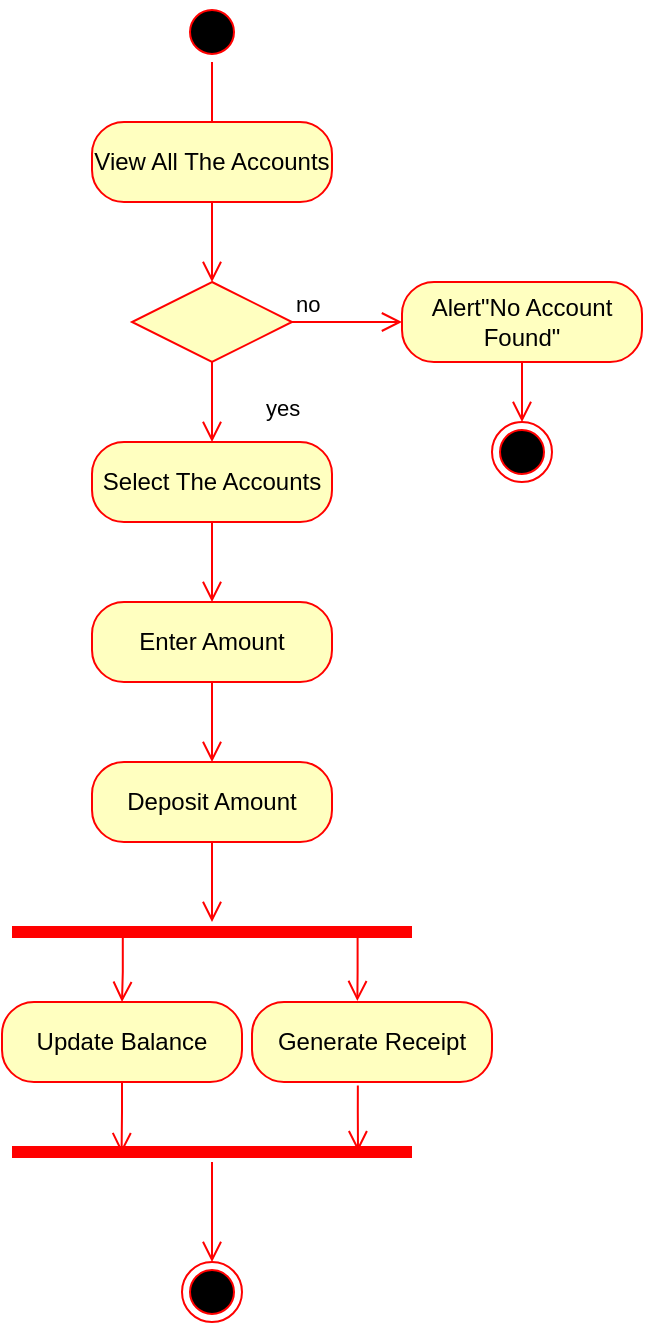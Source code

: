 <mxfile version="21.6.1" type="device">
  <diagram name="Page-1" id="XXpC0x81FYrxNlhza6C7">
    <mxGraphModel dx="1668" dy="965" grid="1" gridSize="10" guides="1" tooltips="1" connect="1" arrows="1" fold="1" page="1" pageScale="1" pageWidth="850" pageHeight="1100" math="0" shadow="0">
      <root>
        <mxCell id="0" />
        <mxCell id="1" parent="0" />
        <mxCell id="UsDip-jka2DS1lVNCC_T-6" value="" style="ellipse;html=1;shape=startState;fillColor=#000000;strokeColor=#ff0000;" parent="1" vertex="1">
          <mxGeometry x="400" y="40" width="30" height="30" as="geometry" />
        </mxCell>
        <mxCell id="UsDip-jka2DS1lVNCC_T-7" value="" style="edgeStyle=orthogonalEdgeStyle;html=1;verticalAlign=bottom;endArrow=open;endSize=8;strokeColor=#ff0000;rounded=0;" parent="1" source="UsDip-jka2DS1lVNCC_T-6" edge="1">
          <mxGeometry relative="1" as="geometry">
            <mxPoint x="415" y="120" as="targetPoint" />
          </mxGeometry>
        </mxCell>
        <mxCell id="UsDip-jka2DS1lVNCC_T-8" value="View All The Accounts" style="rounded=1;whiteSpace=wrap;html=1;arcSize=40;fontColor=#000000;fillColor=#ffffc0;strokeColor=#ff0000;" parent="1" vertex="1">
          <mxGeometry x="355" y="100" width="120" height="40" as="geometry" />
        </mxCell>
        <mxCell id="UsDip-jka2DS1lVNCC_T-9" value="" style="edgeStyle=orthogonalEdgeStyle;html=1;verticalAlign=bottom;endArrow=open;endSize=8;strokeColor=#ff0000;rounded=0;" parent="1" source="UsDip-jka2DS1lVNCC_T-8" edge="1">
          <mxGeometry relative="1" as="geometry">
            <mxPoint x="415" y="180" as="targetPoint" />
          </mxGeometry>
        </mxCell>
        <mxCell id="UsDip-jka2DS1lVNCC_T-10" value="" style="rhombus;whiteSpace=wrap;html=1;fontColor=#000000;fillColor=#ffffc0;strokeColor=#ff0000;" parent="1" vertex="1">
          <mxGeometry x="375" y="180" width="80" height="40" as="geometry" />
        </mxCell>
        <mxCell id="UsDip-jka2DS1lVNCC_T-11" value="no" style="edgeStyle=orthogonalEdgeStyle;html=1;align=left;verticalAlign=bottom;endArrow=open;endSize=8;strokeColor=#ff0000;rounded=0;" parent="1" source="UsDip-jka2DS1lVNCC_T-10" edge="1">
          <mxGeometry x="-1" relative="1" as="geometry">
            <mxPoint x="510" y="200" as="targetPoint" />
          </mxGeometry>
        </mxCell>
        <mxCell id="UsDip-jka2DS1lVNCC_T-12" value="yes" style="edgeStyle=orthogonalEdgeStyle;html=1;align=left;verticalAlign=top;endArrow=open;endSize=8;strokeColor=#ff0000;rounded=0;" parent="1" source="UsDip-jka2DS1lVNCC_T-10" edge="1">
          <mxGeometry x="-0.506" y="25" relative="1" as="geometry">
            <mxPoint x="415" y="260" as="targetPoint" />
            <mxPoint as="offset" />
          </mxGeometry>
        </mxCell>
        <mxCell id="UsDip-jka2DS1lVNCC_T-15" value="Alert&quot;No Account Found&quot;" style="rounded=1;whiteSpace=wrap;html=1;arcSize=40;fontColor=#000000;fillColor=#ffffc0;strokeColor=#ff0000;" parent="1" vertex="1">
          <mxGeometry x="510" y="180" width="120" height="40" as="geometry" />
        </mxCell>
        <mxCell id="UsDip-jka2DS1lVNCC_T-16" value="" style="edgeStyle=orthogonalEdgeStyle;html=1;verticalAlign=bottom;endArrow=open;endSize=8;strokeColor=#ff0000;rounded=0;" parent="1" source="UsDip-jka2DS1lVNCC_T-15" edge="1">
          <mxGeometry relative="1" as="geometry">
            <mxPoint x="570" y="250" as="targetPoint" />
          </mxGeometry>
        </mxCell>
        <mxCell id="UsDip-jka2DS1lVNCC_T-17" value="" style="ellipse;html=1;shape=endState;fillColor=#000000;strokeColor=#ff0000;" parent="1" vertex="1">
          <mxGeometry x="555" y="250" width="30" height="30" as="geometry" />
        </mxCell>
        <mxCell id="UsDip-jka2DS1lVNCC_T-18" value="Select The Accounts" style="rounded=1;whiteSpace=wrap;html=1;arcSize=40;fontColor=#000000;fillColor=#ffffc0;strokeColor=#ff0000;" parent="1" vertex="1">
          <mxGeometry x="355" y="260" width="120" height="40" as="geometry" />
        </mxCell>
        <mxCell id="UsDip-jka2DS1lVNCC_T-19" value="" style="edgeStyle=orthogonalEdgeStyle;html=1;verticalAlign=bottom;endArrow=open;endSize=8;strokeColor=#ff0000;rounded=0;" parent="1" source="UsDip-jka2DS1lVNCC_T-18" edge="1">
          <mxGeometry relative="1" as="geometry">
            <mxPoint x="415" y="340" as="targetPoint" />
          </mxGeometry>
        </mxCell>
        <mxCell id="UsDip-jka2DS1lVNCC_T-20" value="Enter Amount" style="rounded=1;whiteSpace=wrap;html=1;arcSize=40;fontColor=#000000;fillColor=#ffffc0;strokeColor=#ff0000;" parent="1" vertex="1">
          <mxGeometry x="355" y="340" width="120" height="40" as="geometry" />
        </mxCell>
        <mxCell id="UsDip-jka2DS1lVNCC_T-21" value="" style="edgeStyle=orthogonalEdgeStyle;html=1;verticalAlign=bottom;endArrow=open;endSize=8;strokeColor=#ff0000;rounded=0;" parent="1" source="UsDip-jka2DS1lVNCC_T-20" edge="1">
          <mxGeometry relative="1" as="geometry">
            <mxPoint x="415" y="420" as="targetPoint" />
          </mxGeometry>
        </mxCell>
        <mxCell id="UsDip-jka2DS1lVNCC_T-25" value="Deposit Amount" style="rounded=1;whiteSpace=wrap;html=1;arcSize=40;fontColor=#000000;fillColor=#ffffc0;strokeColor=#ff0000;" parent="1" vertex="1">
          <mxGeometry x="355" y="420" width="120" height="40" as="geometry" />
        </mxCell>
        <mxCell id="UsDip-jka2DS1lVNCC_T-26" value="" style="edgeStyle=orthogonalEdgeStyle;html=1;verticalAlign=bottom;endArrow=open;endSize=8;strokeColor=#ff0000;rounded=0;" parent="1" source="UsDip-jka2DS1lVNCC_T-25" edge="1">
          <mxGeometry relative="1" as="geometry">
            <mxPoint x="415" y="500" as="targetPoint" />
          </mxGeometry>
        </mxCell>
        <mxCell id="UsDip-jka2DS1lVNCC_T-37" value="" style="shape=line;html=1;strokeWidth=6;strokeColor=#ff0000;" parent="1" vertex="1">
          <mxGeometry x="315" y="500" width="200" height="10" as="geometry" />
        </mxCell>
        <mxCell id="UsDip-jka2DS1lVNCC_T-41" value="" style="edgeStyle=orthogonalEdgeStyle;html=1;verticalAlign=bottom;endArrow=open;endSize=8;strokeColor=#ff0000;rounded=0;exitX=0.277;exitY=0.722;exitDx=0;exitDy=0;exitPerimeter=0;entryX=0.5;entryY=0;entryDx=0;entryDy=0;" parent="1" source="UsDip-jka2DS1lVNCC_T-37" target="UsDip-jka2DS1lVNCC_T-43" edge="1">
          <mxGeometry relative="1" as="geometry">
            <mxPoint x="365" y="720" as="targetPoint" />
            <mxPoint x="460" y="400" as="sourcePoint" />
          </mxGeometry>
        </mxCell>
        <mxCell id="UsDip-jka2DS1lVNCC_T-42" value="" style="edgeStyle=orthogonalEdgeStyle;html=1;verticalAlign=bottom;endArrow=open;endSize=8;strokeColor=#ff0000;rounded=0;exitX=0.864;exitY=0.265;exitDx=0;exitDy=0;exitPerimeter=0;entryX=0.439;entryY=-0.011;entryDx=0;entryDy=0;entryPerimeter=0;" parent="1" source="UsDip-jka2DS1lVNCC_T-37" target="UsDip-jka2DS1lVNCC_T-45" edge="1">
          <mxGeometry relative="1" as="geometry">
            <mxPoint x="453" y="720" as="targetPoint" />
            <mxPoint x="375" y="675" as="sourcePoint" />
          </mxGeometry>
        </mxCell>
        <mxCell id="UsDip-jka2DS1lVNCC_T-43" value="Update Balance" style="rounded=1;whiteSpace=wrap;html=1;arcSize=40;fontColor=#000000;fillColor=#ffffc0;strokeColor=#ff0000;" parent="1" vertex="1">
          <mxGeometry x="310" y="540" width="120" height="40" as="geometry" />
        </mxCell>
        <mxCell id="UsDip-jka2DS1lVNCC_T-44" value="" style="edgeStyle=orthogonalEdgeStyle;html=1;verticalAlign=bottom;endArrow=open;endSize=8;strokeColor=#ff0000;rounded=0;exitX=0.5;exitY=1;exitDx=0;exitDy=0;entryX=0.274;entryY=0.561;entryDx=0;entryDy=0;entryPerimeter=0;" parent="1" source="UsDip-jka2DS1lVNCC_T-43" edge="1" target="UsDip-jka2DS1lVNCC_T-47">
          <mxGeometry relative="1" as="geometry">
            <mxPoint x="370" y="820" as="targetPoint" />
            <mxPoint x="360" y="770" as="sourcePoint" />
            <Array as="points" />
          </mxGeometry>
        </mxCell>
        <mxCell id="UsDip-jka2DS1lVNCC_T-45" value="Generate Receipt" style="rounded=1;whiteSpace=wrap;html=1;arcSize=40;fontColor=#000000;fillColor=#ffffc0;strokeColor=#ff0000;" parent="1" vertex="1">
          <mxGeometry x="435" y="540" width="120" height="40" as="geometry" />
        </mxCell>
        <mxCell id="UsDip-jka2DS1lVNCC_T-46" value="" style="edgeStyle=orthogonalEdgeStyle;html=1;verticalAlign=bottom;endArrow=open;endSize=8;strokeColor=#ff0000;rounded=0;exitX=0.441;exitY=1.045;exitDx=0;exitDy=0;exitPerimeter=0;entryX=0.865;entryY=0.461;entryDx=0;entryDy=0;entryPerimeter=0;" parent="1" source="UsDip-jka2DS1lVNCC_T-45" edge="1" target="UsDip-jka2DS1lVNCC_T-47">
          <mxGeometry relative="1" as="geometry">
            <mxPoint x="488" y="820" as="targetPoint" />
          </mxGeometry>
        </mxCell>
        <mxCell id="UsDip-jka2DS1lVNCC_T-47" value="" style="shape=line;html=1;strokeWidth=6;strokeColor=#ff0000;" parent="1" vertex="1">
          <mxGeometry x="315" y="610" width="200" height="10" as="geometry" />
        </mxCell>
        <mxCell id="sFO1KdAh_XI86tX3jHdC-1" value="" style="edgeStyle=orthogonalEdgeStyle;html=1;verticalAlign=bottom;endArrow=open;endSize=8;strokeColor=#ff0000;rounded=0;" edge="1" parent="1" source="UsDip-jka2DS1lVNCC_T-47" target="UsDip-jka2DS1lVNCC_T-49">
          <mxGeometry relative="1" as="geometry">
            <mxPoint x="415" y="880" as="targetPoint" />
            <mxPoint x="415" y="720" as="sourcePoint" />
          </mxGeometry>
        </mxCell>
        <mxCell id="UsDip-jka2DS1lVNCC_T-49" value="-+" style="ellipse;html=1;shape=endState;fillColor=#000000;strokeColor=#ff0000;" parent="1" vertex="1">
          <mxGeometry x="400" y="670" width="30" height="30" as="geometry" />
        </mxCell>
      </root>
    </mxGraphModel>
  </diagram>
</mxfile>

